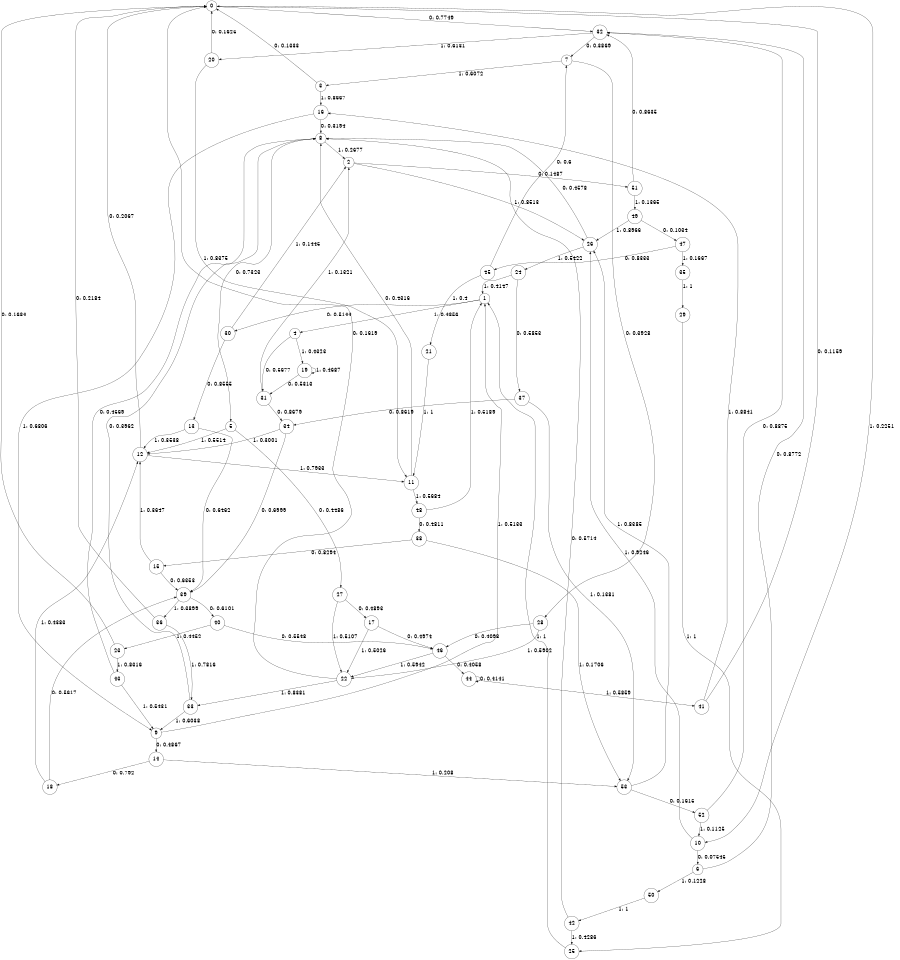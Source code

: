 digraph "ch2randomL9" {
size = "6,8.5";
ratio = "fill";
node [shape = circle];
node [fontsize = 24];
edge [fontsize = 24];
0 -> 32 [label = "0: 0.7749   "];
0 -> 10 [label = "1: 0.2251   "];
1 -> 30 [label = "0: 0.5144   "];
1 -> 4 [label = "1: 0.4856   "];
2 -> 51 [label = "0: 0.1487   "];
2 -> 26 [label = "1: 0.8513   "];
3 -> 0 [label = "0: 0.1333   "];
3 -> 16 [label = "1: 0.8667   "];
4 -> 31 [label = "0: 0.5677   "];
4 -> 19 [label = "1: 0.4323   "];
5 -> 27 [label = "0: 0.4486   "];
5 -> 12 [label = "1: 0.5514   "];
6 -> 32 [label = "0: 0.8772   "];
6 -> 50 [label = "1: 0.1228   "];
7 -> 28 [label = "0: 0.3928   "];
7 -> 3 [label = "1: 0.6072   "];
8 -> 5 [label = "0: 0.7323   "];
8 -> 2 [label = "1: 0.2677   "];
9 -> 14 [label = "0: 0.4867   "];
9 -> 1 [label = "1: 0.5133   "];
10 -> 6 [label = "0: 0.07545  "];
10 -> 26 [label = "1: 0.9246   "];
11 -> 8 [label = "0: 0.4316   "];
11 -> 48 [label = "1: 0.5684   "];
12 -> 0 [label = "0: 0.2067   "];
12 -> 11 [label = "1: 0.7933   "];
13 -> 39 [label = "0: 0.6462   "];
13 -> 12 [label = "1: 0.3538   "];
14 -> 18 [label = "0: 0.792    "];
14 -> 53 [label = "1: 0.208    "];
15 -> 39 [label = "0: 0.6353   "];
15 -> 12 [label = "1: 0.3647   "];
16 -> 8 [label = "0: 0.3194   "];
16 -> 9 [label = "1: 0.6806   "];
17 -> 46 [label = "0: 0.4974   "];
17 -> 22 [label = "1: 0.5026   "];
18 -> 39 [label = "0: 0.5617   "];
18 -> 12 [label = "1: 0.4383   "];
19 -> 31 [label = "0: 0.5313   "];
19 -> 19 [label = "1: 0.4687   "];
20 -> 0 [label = "0: 0.1625   "];
20 -> 11 [label = "1: 0.8375   "];
21 -> 11 [label = "1: 1        "];
22 -> 0 [label = "0: 0.1619   "];
22 -> 33 [label = "1: 0.8381   "];
23 -> 0 [label = "0: 0.1684   "];
23 -> 43 [label = "1: 0.8316   "];
24 -> 37 [label = "0: 0.5853   "];
24 -> 1 [label = "1: 0.4147   "];
25 -> 1 [label = "1: 1        "];
26 -> 8 [label = "0: 0.4578   "];
26 -> 24 [label = "1: 0.5422   "];
27 -> 17 [label = "0: 0.4893   "];
27 -> 22 [label = "1: 0.5107   "];
28 -> 46 [label = "0: 0.4098   "];
28 -> 22 [label = "1: 0.5902   "];
29 -> 25 [label = "1: 1        "];
30 -> 13 [label = "0: 0.8555   "];
30 -> 2 [label = "1: 0.1445   "];
31 -> 34 [label = "0: 0.8679   "];
31 -> 2 [label = "1: 0.1321   "];
32 -> 7 [label = "0: 0.3869   "];
32 -> 20 [label = "1: 0.6131   "];
33 -> 8 [label = "0: 0.3962   "];
33 -> 9 [label = "1: 0.6038   "];
34 -> 39 [label = "0: 0.6999   "];
34 -> 12 [label = "1: 0.3001   "];
35 -> 29 [label = "1: 1        "];
36 -> 0 [label = "0: 0.2184   "];
36 -> 33 [label = "1: 0.7816   "];
37 -> 34 [label = "0: 0.8619   "];
37 -> 53 [label = "1: 0.1381   "];
38 -> 15 [label = "0: 0.8294   "];
38 -> 53 [label = "1: 0.1706   "];
39 -> 40 [label = "0: 0.6101   "];
39 -> 36 [label = "1: 0.3899   "];
40 -> 46 [label = "0: 0.5548   "];
40 -> 23 [label = "1: 0.4452   "];
41 -> 0 [label = "0: 0.1159   "];
41 -> 16 [label = "1: 0.8841   "];
42 -> 8 [label = "0: 0.5714   "];
42 -> 25 [label = "1: 0.4286   "];
43 -> 8 [label = "0: 0.4569   "];
43 -> 9 [label = "1: 0.5431   "];
44 -> 44 [label = "0: 0.4141   "];
44 -> 41 [label = "1: 0.5859   "];
45 -> 7 [label = "0: 0.6      "];
45 -> 21 [label = "1: 0.4      "];
46 -> 44 [label = "0: 0.4058   "];
46 -> 22 [label = "1: 0.5942   "];
47 -> 45 [label = "0: 0.8333   "];
47 -> 35 [label = "1: 0.1667   "];
48 -> 38 [label = "0: 0.4811   "];
48 -> 1 [label = "1: 0.5189   "];
49 -> 47 [label = "0: 0.1034   "];
49 -> 26 [label = "1: 0.8966   "];
50 -> 42 [label = "1: 1        "];
51 -> 32 [label = "0: 0.8635   "];
51 -> 49 [label = "1: 0.1365   "];
52 -> 32 [label = "0: 0.8875   "];
52 -> 10 [label = "1: 0.1125   "];
53 -> 52 [label = "0: 0.1615   "];
53 -> 26 [label = "1: 0.8385   "];
}